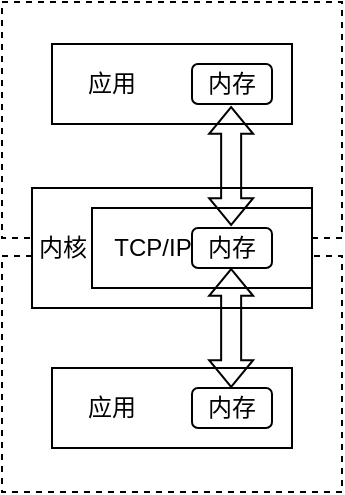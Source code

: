 <mxfile version="26.0.16">
  <diagram name="第 1 页" id="Wv4TLXLrrT8Sji3ovqfJ">
    <mxGraphModel dx="594" dy="431" grid="1" gridSize="10" guides="1" tooltips="1" connect="1" arrows="1" fold="1" page="1" pageScale="1" pageWidth="827" pageHeight="1169" math="0" shadow="0">
      <root>
        <mxCell id="0" />
        <mxCell id="1" parent="0" />
        <mxCell id="hmFjft79ESdIAgyR-W7J-21" value="" style="rounded=0;whiteSpace=wrap;html=1;dashed=1;" vertex="1" parent="1">
          <mxGeometry x="65" y="184" width="170" height="118" as="geometry" />
        </mxCell>
        <mxCell id="hmFjft79ESdIAgyR-W7J-20" value="" style="rounded=0;whiteSpace=wrap;html=1;dashed=1;" vertex="1" parent="1">
          <mxGeometry x="65" y="57" width="170" height="118" as="geometry" />
        </mxCell>
        <mxCell id="hmFjft79ESdIAgyR-W7J-1" value="" style="rounded=0;whiteSpace=wrap;html=1;" vertex="1" parent="1">
          <mxGeometry x="90" y="78" width="120" height="40" as="geometry" />
        </mxCell>
        <mxCell id="hmFjft79ESdIAgyR-W7J-2" value="内存" style="rounded=1;whiteSpace=wrap;html=1;" vertex="1" parent="1">
          <mxGeometry x="160" y="88" width="40" height="20" as="geometry" />
        </mxCell>
        <mxCell id="hmFjft79ESdIAgyR-W7J-4" value="" style="rounded=0;whiteSpace=wrap;html=1;" vertex="1" parent="1">
          <mxGeometry x="80" y="150" width="140" height="60" as="geometry" />
        </mxCell>
        <mxCell id="hmFjft79ESdIAgyR-W7J-5" value="应用" style="text;html=1;align=center;verticalAlign=middle;whiteSpace=wrap;rounded=0;" vertex="1" parent="1">
          <mxGeometry x="90" y="83" width="60" height="30" as="geometry" />
        </mxCell>
        <mxCell id="hmFjft79ESdIAgyR-W7J-7" value="内核" style="text;html=1;align=center;verticalAlign=middle;resizable=0;points=[];autosize=1;strokeColor=none;fillColor=none;" vertex="1" parent="1">
          <mxGeometry x="70" y="165" width="50" height="30" as="geometry" />
        </mxCell>
        <mxCell id="hmFjft79ESdIAgyR-W7J-8" value="" style="rounded=0;whiteSpace=wrap;html=1;" vertex="1" parent="1">
          <mxGeometry x="110" y="160" width="110" height="40" as="geometry" />
        </mxCell>
        <mxCell id="hmFjft79ESdIAgyR-W7J-10" value="TCP/IP" style="text;html=1;align=center;verticalAlign=middle;resizable=0;points=[];autosize=1;strokeColor=none;fillColor=none;" vertex="1" parent="1">
          <mxGeometry x="110" y="165" width="60" height="30" as="geometry" />
        </mxCell>
        <mxCell id="hmFjft79ESdIAgyR-W7J-11" value="内存" style="rounded=1;whiteSpace=wrap;html=1;" vertex="1" parent="1">
          <mxGeometry x="160" y="170" width="40" height="20" as="geometry" />
        </mxCell>
        <mxCell id="hmFjft79ESdIAgyR-W7J-17" value="" style="rounded=0;whiteSpace=wrap;html=1;" vertex="1" parent="1">
          <mxGeometry x="90" y="240" width="120" height="40" as="geometry" />
        </mxCell>
        <mxCell id="hmFjft79ESdIAgyR-W7J-18" value="内存" style="rounded=1;whiteSpace=wrap;html=1;" vertex="1" parent="1">
          <mxGeometry x="160" y="250" width="40" height="20" as="geometry" />
        </mxCell>
        <mxCell id="hmFjft79ESdIAgyR-W7J-19" value="应用" style="text;html=1;align=center;verticalAlign=middle;whiteSpace=wrap;rounded=0;" vertex="1" parent="1">
          <mxGeometry x="90" y="245" width="60" height="30" as="geometry" />
        </mxCell>
        <mxCell id="hmFjft79ESdIAgyR-W7J-22" value="" style="shape=flexArrow;endArrow=classic;startArrow=classic;html=1;rounded=0;endWidth=10.98;endSize=4.125;startWidth=10.98;startSize=4.125;" edge="1" parent="1">
          <mxGeometry width="100" height="100" relative="1" as="geometry">
            <mxPoint x="179.57" y="169" as="sourcePoint" />
            <mxPoint x="179.57" y="109" as="targetPoint" />
          </mxGeometry>
        </mxCell>
        <mxCell id="hmFjft79ESdIAgyR-W7J-23" value="" style="shape=flexArrow;endArrow=classic;startArrow=classic;html=1;rounded=0;endWidth=10.98;endSize=4.125;startWidth=10.98;startSize=4.125;" edge="1" parent="1">
          <mxGeometry width="100" height="100" relative="1" as="geometry">
            <mxPoint x="179.57" y="250" as="sourcePoint" />
            <mxPoint x="179.57" y="190" as="targetPoint" />
          </mxGeometry>
        </mxCell>
      </root>
    </mxGraphModel>
  </diagram>
</mxfile>
